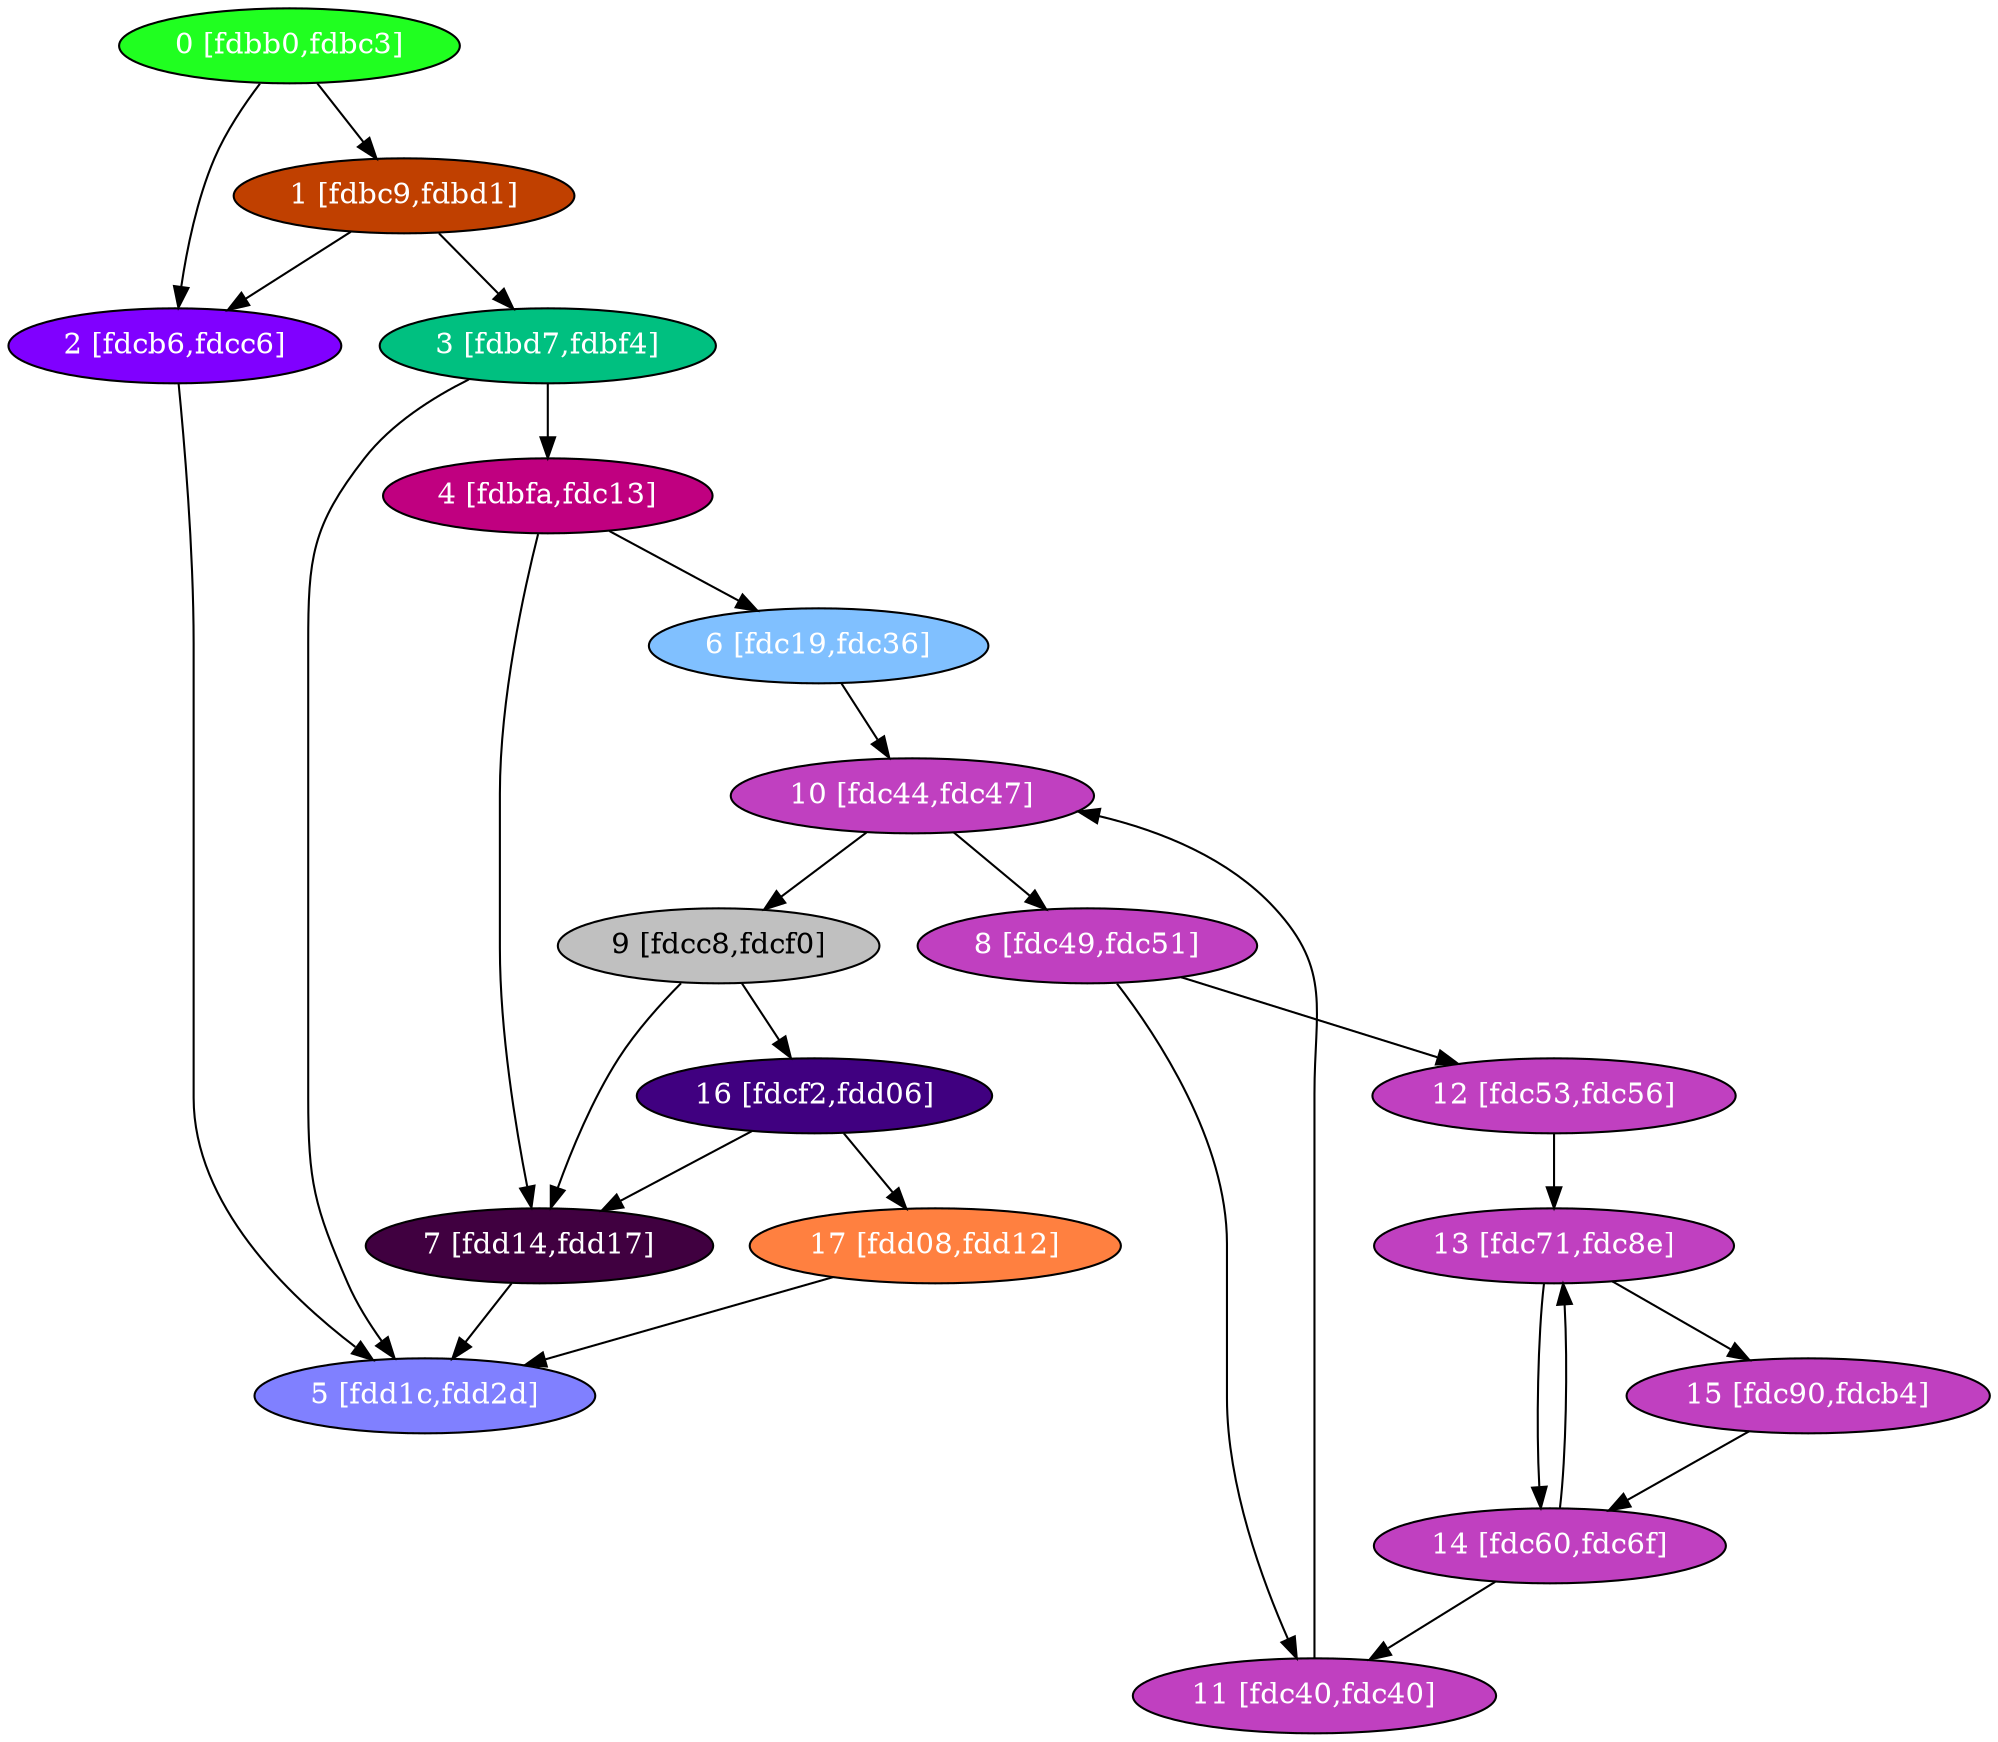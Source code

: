 diGraph libnss3{
	libnss3_0  [style=filled fillcolor="#20FF20" fontcolor="#ffffff" shape=oval label="0 [fdbb0,fdbc3]"]
	libnss3_1  [style=filled fillcolor="#C04000" fontcolor="#ffffff" shape=oval label="1 [fdbc9,fdbd1]"]
	libnss3_2  [style=filled fillcolor="#8000FF" fontcolor="#ffffff" shape=oval label="2 [fdcb6,fdcc6]"]
	libnss3_3  [style=filled fillcolor="#00C080" fontcolor="#ffffff" shape=oval label="3 [fdbd7,fdbf4]"]
	libnss3_4  [style=filled fillcolor="#C00080" fontcolor="#ffffff" shape=oval label="4 [fdbfa,fdc13]"]
	libnss3_5  [style=filled fillcolor="#8080FF" fontcolor="#ffffff" shape=oval label="5 [fdd1c,fdd2d]"]
	libnss3_6  [style=filled fillcolor="#80C0FF" fontcolor="#ffffff" shape=oval label="6 [fdc19,fdc36]"]
	libnss3_7  [style=filled fillcolor="#400040" fontcolor="#ffffff" shape=oval label="7 [fdd14,fdd17]"]
	libnss3_8  [style=filled fillcolor="#C040C0" fontcolor="#ffffff" shape=oval label="8 [fdc49,fdc51]"]
	libnss3_9  [style=filled fillcolor="#C0C0C0" fontcolor="#000000" shape=oval label="9 [fdcc8,fdcf0]"]
	libnss3_a  [style=filled fillcolor="#C040C0" fontcolor="#ffffff" shape=oval label="10 [fdc44,fdc47]"]
	libnss3_b  [style=filled fillcolor="#C040C0" fontcolor="#ffffff" shape=oval label="11 [fdc40,fdc40]"]
	libnss3_c  [style=filled fillcolor="#C040C0" fontcolor="#ffffff" shape=oval label="12 [fdc53,fdc56]"]
	libnss3_d  [style=filled fillcolor="#C040C0" fontcolor="#ffffff" shape=oval label="13 [fdc71,fdc8e]"]
	libnss3_e  [style=filled fillcolor="#C040C0" fontcolor="#ffffff" shape=oval label="14 [fdc60,fdc6f]"]
	libnss3_f  [style=filled fillcolor="#C040C0" fontcolor="#ffffff" shape=oval label="15 [fdc90,fdcb4]"]
	libnss3_10  [style=filled fillcolor="#400080" fontcolor="#ffffff" shape=oval label="16 [fdcf2,fdd06]"]
	libnss3_11  [style=filled fillcolor="#FF8040" fontcolor="#ffffff" shape=oval label="17 [fdd08,fdd12]"]

	libnss3_0 -> libnss3_1
	libnss3_0 -> libnss3_2
	libnss3_1 -> libnss3_2
	libnss3_1 -> libnss3_3
	libnss3_2 -> libnss3_5
	libnss3_3 -> libnss3_4
	libnss3_3 -> libnss3_5
	libnss3_4 -> libnss3_6
	libnss3_4 -> libnss3_7
	libnss3_6 -> libnss3_a
	libnss3_7 -> libnss3_5
	libnss3_8 -> libnss3_b
	libnss3_8 -> libnss3_c
	libnss3_9 -> libnss3_7
	libnss3_9 -> libnss3_10
	libnss3_a -> libnss3_8
	libnss3_a -> libnss3_9
	libnss3_b -> libnss3_a
	libnss3_c -> libnss3_d
	libnss3_d -> libnss3_e
	libnss3_d -> libnss3_f
	libnss3_e -> libnss3_b
	libnss3_e -> libnss3_d
	libnss3_f -> libnss3_e
	libnss3_10 -> libnss3_7
	libnss3_10 -> libnss3_11
	libnss3_11 -> libnss3_5
}